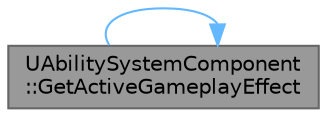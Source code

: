 digraph "UAbilitySystemComponent::GetActiveGameplayEffect"
{
 // INTERACTIVE_SVG=YES
 // LATEX_PDF_SIZE
  bgcolor="transparent";
  edge [fontname=Helvetica,fontsize=10,labelfontname=Helvetica,labelfontsize=10];
  node [fontname=Helvetica,fontsize=10,shape=box,height=0.2,width=0.4];
  rankdir="RL";
  Node1 [id="Node000001",label="UAbilitySystemComponent\l::GetActiveGameplayEffect",height=0.2,width=0.4,color="gray40", fillcolor="grey60", style="filled", fontcolor="black",tooltip="Returns const pointer to the actual active gameplay effect structure."];
  Node1 -> Node1 [id="edge1_Node000001_Node000001",dir="back",color="steelblue1",style="solid",tooltip=" "];
}
